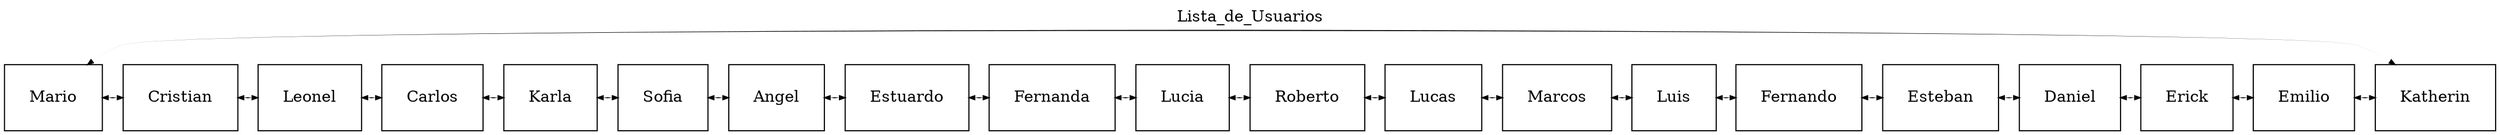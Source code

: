 digraph Lista_Simple{
 label=Lista_de_Usuarios; 
 labelloc=t; 
node[margin=0.3 fontcolor=black shape=box];
{rank=same;
 <Lista_Circular_doble.NodeLCD object at 0x7f71b76bceb8>[label="Mario"];
<Lista_Circular_doble.NodeLCD object at 0x7f71b76bcef0>[label="Cristian"];
<Lista_Circular_doble.NodeLCD object at 0x7f71b76bcf60>[label="Leonel"];
<Lista_Circular_doble.NodeLCD object at 0x7f71b76bcfd0>[label="Carlos"];
<Lista_Circular_doble.NodeLCD object at 0x7f71b76cb080>[label="Karla"];
<Lista_Circular_doble.NodeLCD object at 0x7f71b76cb0f0>[label="Sofia"];
<Lista_Circular_doble.NodeLCD object at 0x7f71b76cb160>[label="Angel"];
<Lista_Circular_doble.NodeLCD object at 0x7f71b76cb1d0>[label="Estuardo"];
<Lista_Circular_doble.NodeLCD object at 0x7f71b76cb208>[label="Fernanda"];
<Lista_Circular_doble.NodeLCD object at 0x7f71b76cb240>[label="Lucia"];
<Lista_Circular_doble.NodeLCD object at 0x7f71b76cb2e8>[label="Roberto"];
<Lista_Circular_doble.NodeLCD object at 0x7f71b76cb320>[label="Lucas"];
<Lista_Circular_doble.NodeLCD object at 0x7f71b76cb390>[label="Marcos"];
<Lista_Circular_doble.NodeLCD object at 0x7f71b76cb400>[label="Luis"];
<Lista_Circular_doble.NodeLCD object at 0x7f71b76cb470>[label="Fernando"];
<Lista_Circular_doble.NodeLCD object at 0x7f71b76cb4e0>[label="Esteban"];
<Lista_Circular_doble.NodeLCD object at 0x7f71b76cb518>[label="Daniel"];
<Lista_Circular_doble.NodeLCD object at 0x7f71b76cb588>[label="Erick"];
<Lista_Circular_doble.NodeLCD object at 0x7f71b76cb5f8>[label="Emilio"];
<Lista_Circular_doble.NodeLCD object at 0x7f71b76cb668>[label="Katherin"];
<Lista_Circular_doble.NodeLCD object at 0x7f71b76bceb8>-><Lista_Circular_doble.NodeLCD object at 0x7f71b76bcef0>-><Lista_Circular_doble.NodeLCD object at 0x7f71b76bcf60>-><Lista_Circular_doble.NodeLCD object at 0x7f71b76bcfd0>-><Lista_Circular_doble.NodeLCD object at 0x7f71b76cb080>-><Lista_Circular_doble.NodeLCD object at 0x7f71b76cb0f0>-><Lista_Circular_doble.NodeLCD object at 0x7f71b76cb160>-><Lista_Circular_doble.NodeLCD object at 0x7f71b76cb1d0>-><Lista_Circular_doble.NodeLCD object at 0x7f71b76cb208>-><Lista_Circular_doble.NodeLCD object at 0x7f71b76cb240>-><Lista_Circular_doble.NodeLCD object at 0x7f71b76cb2e8>-><Lista_Circular_doble.NodeLCD object at 0x7f71b76cb320>-><Lista_Circular_doble.NodeLCD object at 0x7f71b76cb390>-><Lista_Circular_doble.NodeLCD object at 0x7f71b76cb400>-><Lista_Circular_doble.NodeLCD object at 0x7f71b76cb470>-><Lista_Circular_doble.NodeLCD object at 0x7f71b76cb4e0>-><Lista_Circular_doble.NodeLCD object at 0x7f71b76cb518>-><Lista_Circular_doble.NodeLCD object at 0x7f71b76cb588>-><Lista_Circular_doble.NodeLCD object at 0x7f71b76cb5f8>-><Lista_Circular_doble.NodeLCD object at 0x7f71b76cb668>-><Lista_Circular_doble.NodeLCD object at 0x7f71b76bceb8>
[dir=both style=tapered arrowsize=0.5 penwidth=1 color=black];
} }